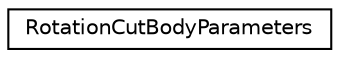 digraph "Иерархия классов. Графический вид."
{
  edge [fontname="Helvetica",fontsize="10",labelfontname="Helvetica",labelfontsize="10"];
  node [fontname="Helvetica",fontsize="10",shape=record];
  rankdir="LR";
  Node0 [label="RotationCutBodyParameters",height=0.2,width=0.4,color="black", fillcolor="white", style="filled",URL="$struct_rotation_cut_body_parameters.html",tooltip="Структура для хранения параметров тела вращения со срезом "];
}
